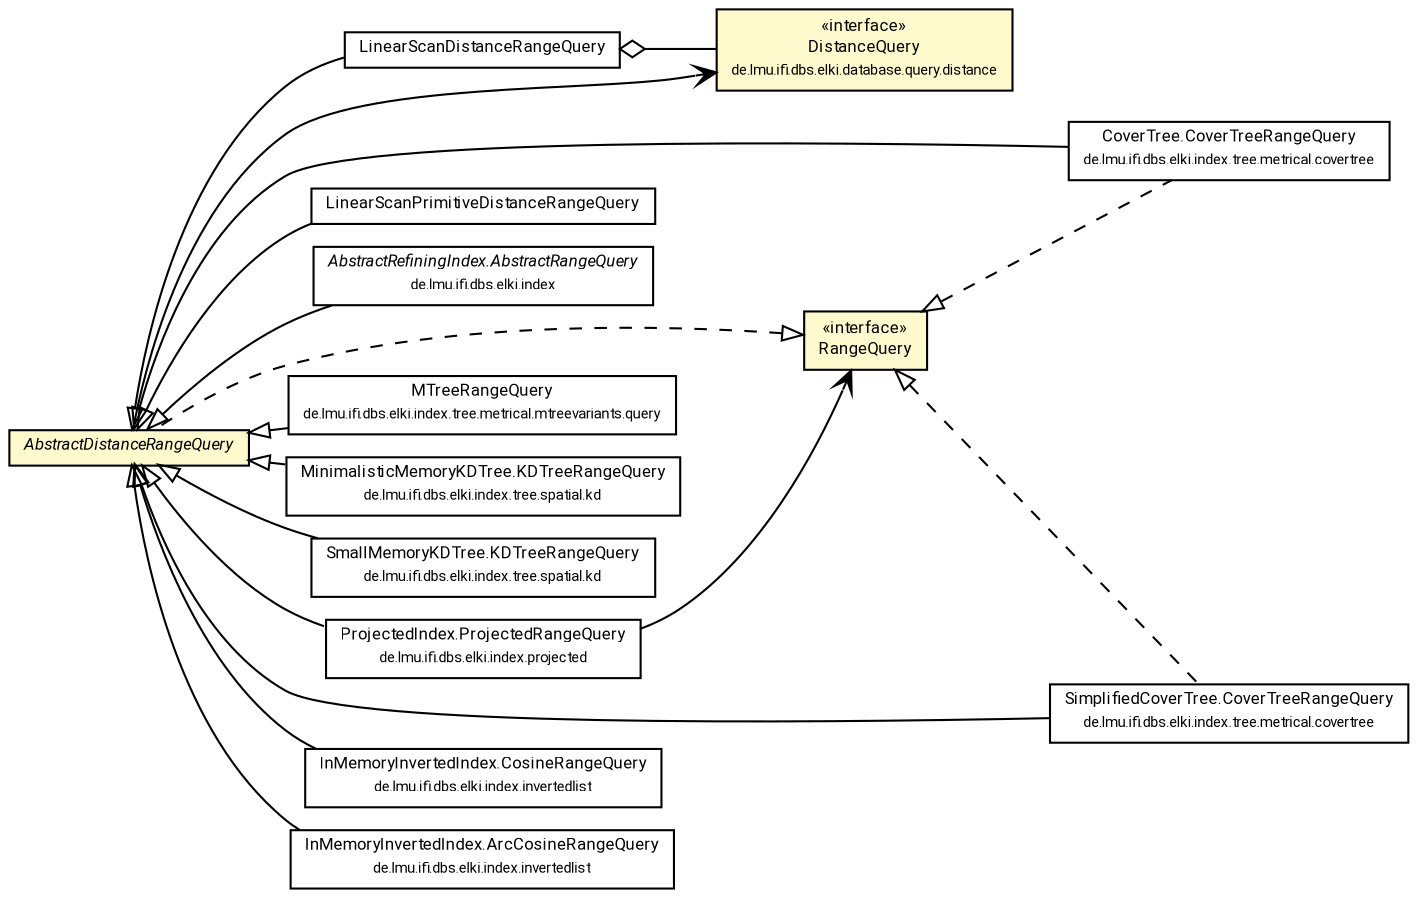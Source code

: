 #!/usr/local/bin/dot
#
# Class diagram 
# Generated by UMLGraph version R5_7_2-60-g0e99a6 (http://www.spinellis.gr/umlgraph/)
#

digraph G {
	graph [fontnames="svg"]
	edge [fontname="Roboto",fontsize=7,labelfontname="Roboto",labelfontsize=7,color="black"];
	node [fontname="Roboto",fontcolor="black",fontsize=8,shape=plaintext,margin=0,width=0,height=0];
	nodesep=0.15;
	ranksep=0.25;
	rankdir=LR;
	// de.lmu.ifi.dbs.elki.database.query.distance.DistanceQuery<O>
	c1001166 [label=<<table title="de.lmu.ifi.dbs.elki.database.query.distance.DistanceQuery" border="0" cellborder="1" cellspacing="0" cellpadding="2" bgcolor="LemonChiffon" href="../distance/DistanceQuery.html" target="_parent">
		<tr><td><table border="0" cellspacing="0" cellpadding="1">
		<tr><td align="center" balign="center"> &#171;interface&#187; </td></tr>
		<tr><td align="center" balign="center"> <font face="Roboto">DistanceQuery</font> </td></tr>
		<tr><td align="center" balign="center"> <font face="Roboto" point-size="7.0">de.lmu.ifi.dbs.elki.database.query.distance</font> </td></tr>
		</table></td></tr>
		</table>>, URL="../distance/DistanceQuery.html"];
	// de.lmu.ifi.dbs.elki.database.query.range.RangeQuery<O>
	c1001172 [label=<<table title="de.lmu.ifi.dbs.elki.database.query.range.RangeQuery" border="0" cellborder="1" cellspacing="0" cellpadding="2" bgcolor="LemonChiffon" href="RangeQuery.html" target="_parent">
		<tr><td><table border="0" cellspacing="0" cellpadding="1">
		<tr><td align="center" balign="center"> &#171;interface&#187; </td></tr>
		<tr><td align="center" balign="center"> <font face="Roboto">RangeQuery</font> </td></tr>
		</table></td></tr>
		</table>>, URL="RangeQuery.html"];
	// de.lmu.ifi.dbs.elki.database.query.range.LinearScanDistanceRangeQuery<O>
	c1002241 [label=<<table title="de.lmu.ifi.dbs.elki.database.query.range.LinearScanDistanceRangeQuery" border="0" cellborder="1" cellspacing="0" cellpadding="2" href="LinearScanDistanceRangeQuery.html" target="_parent">
		<tr><td><table border="0" cellspacing="0" cellpadding="1">
		<tr><td align="center" balign="center"> <font face="Roboto">LinearScanDistanceRangeQuery</font> </td></tr>
		</table></td></tr>
		</table>>, URL="LinearScanDistanceRangeQuery.html"];
	// de.lmu.ifi.dbs.elki.database.query.range.AbstractDistanceRangeQuery<O>
	c1002245 [label=<<table title="de.lmu.ifi.dbs.elki.database.query.range.AbstractDistanceRangeQuery" border="0" cellborder="1" cellspacing="0" cellpadding="2" bgcolor="lemonChiffon" href="AbstractDistanceRangeQuery.html" target="_parent">
		<tr><td><table border="0" cellspacing="0" cellpadding="1">
		<tr><td align="center" balign="center"> <font face="Roboto"><i>AbstractDistanceRangeQuery</i></font> </td></tr>
		</table></td></tr>
		</table>>, URL="AbstractDistanceRangeQuery.html"];
	// de.lmu.ifi.dbs.elki.database.query.range.LinearScanPrimitiveDistanceRangeQuery<O>
	c1002247 [label=<<table title="de.lmu.ifi.dbs.elki.database.query.range.LinearScanPrimitiveDistanceRangeQuery" border="0" cellborder="1" cellspacing="0" cellpadding="2" href="LinearScanPrimitiveDistanceRangeQuery.html" target="_parent">
		<tr><td><table border="0" cellspacing="0" cellpadding="1">
		<tr><td align="center" balign="center"> <font face="Roboto">LinearScanPrimitiveDistanceRangeQuery</font> </td></tr>
		</table></td></tr>
		</table>>, URL="LinearScanPrimitiveDistanceRangeQuery.html"];
	// de.lmu.ifi.dbs.elki.index.AbstractRefiningIndex<O>.AbstractRangeQuery
	c1002359 [label=<<table title="de.lmu.ifi.dbs.elki.index.AbstractRefiningIndex.AbstractRangeQuery" border="0" cellborder="1" cellspacing="0" cellpadding="2" href="../../../index/AbstractRefiningIndex.AbstractRangeQuery.html" target="_parent">
		<tr><td><table border="0" cellspacing="0" cellpadding="1">
		<tr><td align="center" balign="center"> <font face="Roboto"><i>AbstractRefiningIndex.AbstractRangeQuery</i></font> </td></tr>
		<tr><td align="center" balign="center"> <font face="Roboto" point-size="7.0">de.lmu.ifi.dbs.elki.index</font> </td></tr>
		</table></td></tr>
		</table>>, URL="../../../index/AbstractRefiningIndex.AbstractRangeQuery.html"];
	// de.lmu.ifi.dbs.elki.index.projected.ProjectedIndex<O, I>.ProjectedRangeQuery
	c1002363 [label=<<table title="de.lmu.ifi.dbs.elki.index.projected.ProjectedIndex.ProjectedRangeQuery" border="0" cellborder="1" cellspacing="0" cellpadding="2" href="../../../index/projected/ProjectedIndex.ProjectedRangeQuery.html" target="_parent">
		<tr><td><table border="0" cellspacing="0" cellpadding="1">
		<tr><td align="center" balign="center"> <font face="Roboto">ProjectedIndex.ProjectedRangeQuery</font> </td></tr>
		<tr><td align="center" balign="center"> <font face="Roboto" point-size="7.0">de.lmu.ifi.dbs.elki.index.projected</font> </td></tr>
		</table></td></tr>
		</table>>, URL="../../../index/projected/ProjectedIndex.ProjectedRangeQuery.html"];
	// de.lmu.ifi.dbs.elki.index.tree.metrical.mtreevariants.query.MTreeRangeQuery<O>
	c1002408 [label=<<table title="de.lmu.ifi.dbs.elki.index.tree.metrical.mtreevariants.query.MTreeRangeQuery" border="0" cellborder="1" cellspacing="0" cellpadding="2" href="../../../index/tree/metrical/mtreevariants/query/MTreeRangeQuery.html" target="_parent">
		<tr><td><table border="0" cellspacing="0" cellpadding="1">
		<tr><td align="center" balign="center"> <font face="Roboto">MTreeRangeQuery</font> </td></tr>
		<tr><td align="center" balign="center"> <font face="Roboto" point-size="7.0">de.lmu.ifi.dbs.elki.index.tree.metrical.mtreevariants.query</font> </td></tr>
		</table></td></tr>
		</table>>, URL="../../../index/tree/metrical/mtreevariants/query/MTreeRangeQuery.html"];
	// de.lmu.ifi.dbs.elki.index.tree.spatial.kd.MinimalisticMemoryKDTree<O extends de.lmu.ifi.dbs.elki.data.NumberVector>.KDTreeRangeQuery
	c1002666 [label=<<table title="de.lmu.ifi.dbs.elki.index.tree.spatial.kd.MinimalisticMemoryKDTree.KDTreeRangeQuery" border="0" cellborder="1" cellspacing="0" cellpadding="2" href="../../../index/tree/spatial/kd/MinimalisticMemoryKDTree.KDTreeRangeQuery.html" target="_parent">
		<tr><td><table border="0" cellspacing="0" cellpadding="1">
		<tr><td align="center" balign="center"> <font face="Roboto">MinimalisticMemoryKDTree.KDTreeRangeQuery</font> </td></tr>
		<tr><td align="center" balign="center"> <font face="Roboto" point-size="7.0">de.lmu.ifi.dbs.elki.index.tree.spatial.kd</font> </td></tr>
		</table></td></tr>
		</table>>, URL="../../../index/tree/spatial/kd/MinimalisticMemoryKDTree.KDTreeRangeQuery.html"];
	// de.lmu.ifi.dbs.elki.index.tree.spatial.kd.SmallMemoryKDTree<O extends de.lmu.ifi.dbs.elki.data.NumberVector>.KDTreeRangeQuery
	c1002671 [label=<<table title="de.lmu.ifi.dbs.elki.index.tree.spatial.kd.SmallMemoryKDTree.KDTreeRangeQuery" border="0" cellborder="1" cellspacing="0" cellpadding="2" href="../../../index/tree/spatial/kd/SmallMemoryKDTree.KDTreeRangeQuery.html" target="_parent">
		<tr><td><table border="0" cellspacing="0" cellpadding="1">
		<tr><td align="center" balign="center"> <font face="Roboto">SmallMemoryKDTree.KDTreeRangeQuery</font> </td></tr>
		<tr><td align="center" balign="center"> <font face="Roboto" point-size="7.0">de.lmu.ifi.dbs.elki.index.tree.spatial.kd</font> </td></tr>
		</table></td></tr>
		</table>>, URL="../../../index/tree/spatial/kd/SmallMemoryKDTree.KDTreeRangeQuery.html"];
	// de.lmu.ifi.dbs.elki.index.tree.metrical.covertree.CoverTree<O>.CoverTreeRangeQuery
	c1002676 [label=<<table title="de.lmu.ifi.dbs.elki.index.tree.metrical.covertree.CoverTree.CoverTreeRangeQuery" border="0" cellborder="1" cellspacing="0" cellpadding="2" href="../../../index/tree/metrical/covertree/CoverTree.CoverTreeRangeQuery.html" target="_parent">
		<tr><td><table border="0" cellspacing="0" cellpadding="1">
		<tr><td align="center" balign="center"> <font face="Roboto">CoverTree.CoverTreeRangeQuery</font> </td></tr>
		<tr><td align="center" balign="center"> <font face="Roboto" point-size="7.0">de.lmu.ifi.dbs.elki.index.tree.metrical.covertree</font> </td></tr>
		</table></td></tr>
		</table>>, URL="../../../index/tree/metrical/covertree/CoverTree.CoverTreeRangeQuery.html"];
	// de.lmu.ifi.dbs.elki.index.tree.metrical.covertree.SimplifiedCoverTree<O>.CoverTreeRangeQuery
	c1002682 [label=<<table title="de.lmu.ifi.dbs.elki.index.tree.metrical.covertree.SimplifiedCoverTree.CoverTreeRangeQuery" border="0" cellborder="1" cellspacing="0" cellpadding="2" href="../../../index/tree/metrical/covertree/SimplifiedCoverTree.CoverTreeRangeQuery.html" target="_parent">
		<tr><td><table border="0" cellspacing="0" cellpadding="1">
		<tr><td align="center" balign="center"> <font face="Roboto">SimplifiedCoverTree.CoverTreeRangeQuery</font> </td></tr>
		<tr><td align="center" balign="center"> <font face="Roboto" point-size="7.0">de.lmu.ifi.dbs.elki.index.tree.metrical.covertree</font> </td></tr>
		</table></td></tr>
		</table>>, URL="../../../index/tree/metrical/covertree/SimplifiedCoverTree.CoverTreeRangeQuery.html"];
	// de.lmu.ifi.dbs.elki.index.invertedlist.InMemoryInvertedIndex<V extends de.lmu.ifi.dbs.elki.data.NumberVector>.CosineRangeQuery
	c1002692 [label=<<table title="de.lmu.ifi.dbs.elki.index.invertedlist.InMemoryInvertedIndex.CosineRangeQuery" border="0" cellborder="1" cellspacing="0" cellpadding="2" href="../../../index/invertedlist/InMemoryInvertedIndex.CosineRangeQuery.html" target="_parent">
		<tr><td><table border="0" cellspacing="0" cellpadding="1">
		<tr><td align="center" balign="center"> <font face="Roboto">InMemoryInvertedIndex.CosineRangeQuery</font> </td></tr>
		<tr><td align="center" balign="center"> <font face="Roboto" point-size="7.0">de.lmu.ifi.dbs.elki.index.invertedlist</font> </td></tr>
		</table></td></tr>
		</table>>, URL="../../../index/invertedlist/InMemoryInvertedIndex.CosineRangeQuery.html"];
	// de.lmu.ifi.dbs.elki.index.invertedlist.InMemoryInvertedIndex<V extends de.lmu.ifi.dbs.elki.data.NumberVector>.ArcCosineRangeQuery
	c1002693 [label=<<table title="de.lmu.ifi.dbs.elki.index.invertedlist.InMemoryInvertedIndex.ArcCosineRangeQuery" border="0" cellborder="1" cellspacing="0" cellpadding="2" href="../../../index/invertedlist/InMemoryInvertedIndex.ArcCosineRangeQuery.html" target="_parent">
		<tr><td><table border="0" cellspacing="0" cellpadding="1">
		<tr><td align="center" balign="center"> <font face="Roboto">InMemoryInvertedIndex.ArcCosineRangeQuery</font> </td></tr>
		<tr><td align="center" balign="center"> <font face="Roboto" point-size="7.0">de.lmu.ifi.dbs.elki.index.invertedlist</font> </td></tr>
		</table></td></tr>
		</table>>, URL="../../../index/invertedlist/InMemoryInvertedIndex.ArcCosineRangeQuery.html"];
	// de.lmu.ifi.dbs.elki.database.query.range.LinearScanDistanceRangeQuery<O> extends de.lmu.ifi.dbs.elki.database.query.range.AbstractDistanceRangeQuery<O>
	c1002245 -> c1002241 [arrowtail=empty,dir=back,weight=10];
	// de.lmu.ifi.dbs.elki.database.query.range.LinearScanDistanceRangeQuery<O> has de.lmu.ifi.dbs.elki.database.query.distance.DistanceQuery<O>
	c1002241 -> c1001166 [arrowhead=none,arrowtail=ediamond,dir=back,weight=4];
	// de.lmu.ifi.dbs.elki.database.query.range.AbstractDistanceRangeQuery<O> implements de.lmu.ifi.dbs.elki.database.query.range.RangeQuery<O>
	c1001172 -> c1002245 [arrowtail=empty,style=dashed,dir=back,weight=9];
	// de.lmu.ifi.dbs.elki.database.query.range.LinearScanPrimitiveDistanceRangeQuery<O> extends de.lmu.ifi.dbs.elki.database.query.range.AbstractDistanceRangeQuery<O>
	c1002245 -> c1002247 [arrowtail=empty,dir=back,weight=10];
	// de.lmu.ifi.dbs.elki.index.AbstractRefiningIndex<O>.AbstractRangeQuery extends de.lmu.ifi.dbs.elki.database.query.range.AbstractDistanceRangeQuery<O>
	c1002245 -> c1002359 [arrowtail=empty,dir=back,weight=10];
	// de.lmu.ifi.dbs.elki.index.projected.ProjectedIndex<O, I>.ProjectedRangeQuery extends de.lmu.ifi.dbs.elki.database.query.range.AbstractDistanceRangeQuery<O>
	c1002245 -> c1002363 [arrowtail=empty,dir=back,weight=10];
	// de.lmu.ifi.dbs.elki.index.tree.metrical.mtreevariants.query.MTreeRangeQuery<O> extends de.lmu.ifi.dbs.elki.database.query.range.AbstractDistanceRangeQuery<O>
	c1002245 -> c1002408 [arrowtail=empty,dir=back,weight=10];
	// de.lmu.ifi.dbs.elki.index.tree.spatial.kd.MinimalisticMemoryKDTree<O extends de.lmu.ifi.dbs.elki.data.NumberVector>.KDTreeRangeQuery extends de.lmu.ifi.dbs.elki.database.query.range.AbstractDistanceRangeQuery<O>
	c1002245 -> c1002666 [arrowtail=empty,dir=back,weight=10];
	// de.lmu.ifi.dbs.elki.index.tree.spatial.kd.SmallMemoryKDTree<O extends de.lmu.ifi.dbs.elki.data.NumberVector>.KDTreeRangeQuery extends de.lmu.ifi.dbs.elki.database.query.range.AbstractDistanceRangeQuery<O>
	c1002245 -> c1002671 [arrowtail=empty,dir=back,weight=10];
	// de.lmu.ifi.dbs.elki.index.tree.metrical.covertree.CoverTree<O>.CoverTreeRangeQuery extends de.lmu.ifi.dbs.elki.database.query.range.AbstractDistanceRangeQuery<O>
	c1002245 -> c1002676 [arrowtail=empty,dir=back,weight=10];
	// de.lmu.ifi.dbs.elki.index.tree.metrical.covertree.CoverTree<O>.CoverTreeRangeQuery implements de.lmu.ifi.dbs.elki.database.query.range.RangeQuery<O>
	c1001172 -> c1002676 [arrowtail=empty,style=dashed,dir=back,weight=9];
	// de.lmu.ifi.dbs.elki.index.tree.metrical.covertree.SimplifiedCoverTree<O>.CoverTreeRangeQuery extends de.lmu.ifi.dbs.elki.database.query.range.AbstractDistanceRangeQuery<O>
	c1002245 -> c1002682 [arrowtail=empty,dir=back,weight=10];
	// de.lmu.ifi.dbs.elki.index.tree.metrical.covertree.SimplifiedCoverTree<O>.CoverTreeRangeQuery implements de.lmu.ifi.dbs.elki.database.query.range.RangeQuery<O>
	c1001172 -> c1002682 [arrowtail=empty,style=dashed,dir=back,weight=9];
	// de.lmu.ifi.dbs.elki.index.invertedlist.InMemoryInvertedIndex<V extends de.lmu.ifi.dbs.elki.data.NumberVector>.CosineRangeQuery extends de.lmu.ifi.dbs.elki.database.query.range.AbstractDistanceRangeQuery<O>
	c1002245 -> c1002692 [arrowtail=empty,dir=back,weight=10];
	// de.lmu.ifi.dbs.elki.index.invertedlist.InMemoryInvertedIndex<V extends de.lmu.ifi.dbs.elki.data.NumberVector>.ArcCosineRangeQuery extends de.lmu.ifi.dbs.elki.database.query.range.AbstractDistanceRangeQuery<O>
	c1002245 -> c1002693 [arrowtail=empty,dir=back,weight=10];
	// de.lmu.ifi.dbs.elki.database.query.range.AbstractDistanceRangeQuery<O> navassoc de.lmu.ifi.dbs.elki.database.query.distance.DistanceQuery<O>
	c1002245 -> c1001166 [arrowhead=open,weight=1];
	// de.lmu.ifi.dbs.elki.index.projected.ProjectedIndex<O, I>.ProjectedRangeQuery navassoc de.lmu.ifi.dbs.elki.database.query.range.RangeQuery<O>
	c1002363 -> c1001172 [arrowhead=open,weight=1];
}

